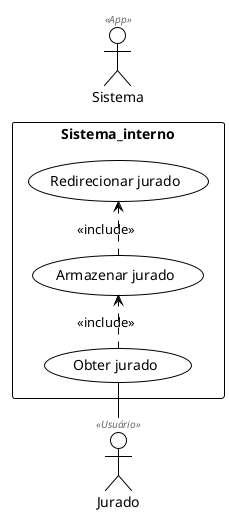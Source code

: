 @startuml Diagrama1

!theme mono
left to right direction

actor "Jurado" as jurado <<Usuário>>
actor "Sistema" as sys <<App>>

rectangle Sistema_interno {
  usecase "Obter jurado" as UC1
  usecase "Armazenar jurado" as UC2
  usecase "Redirecionar jurado" as UC3
}
jurado - UC1
UC1 .> UC2 : <<include>>
UC2 .> UC3 : <<include>>

@enduml